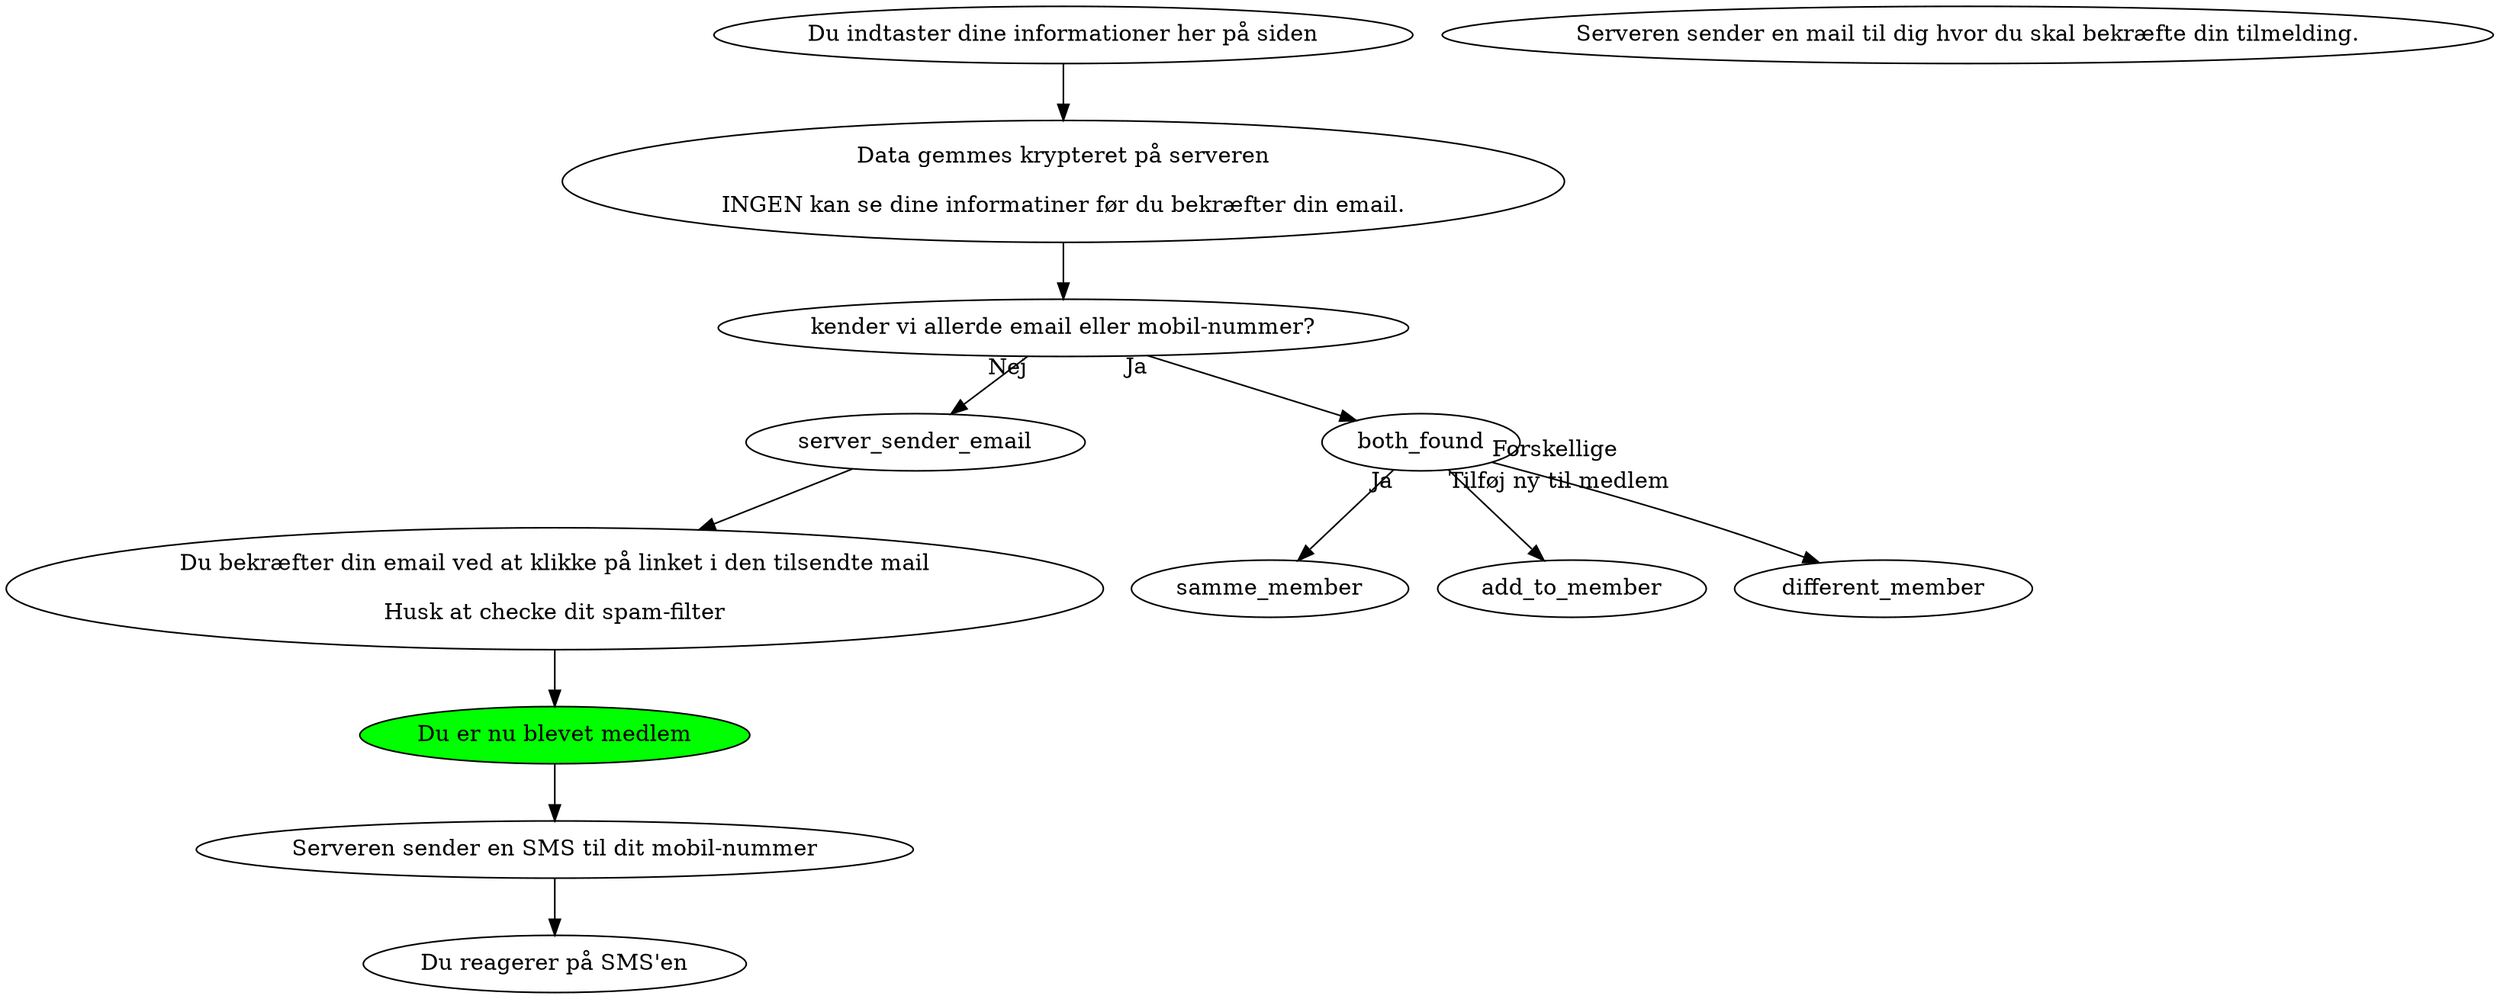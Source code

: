 digraph indmeldelse {
  indtast                [label="Du indtaster dine informationer her på siden"];
  send_tilmelding        [label="Data gemmes krypteret på serveren\n\nINGEN kan se dine informatiner før du bekræfter din email."];
  findes_allerede        [label="kender vi allerde email eller mobil-nummer?"];

  server_sender_ny_email [label="Serveren sender en mail til dig hvor du skal bekræfte din tilmelding."];
  confirm_email          [label="Du bekræfter din email ved at klikke på linket i den tilsendte mail\n\nHusk at checke dit spam-filter"];
  du_biver_medlem        [label="Du er nu blevet medlem" style=filled fillcolor=green ];
  server_sender_sms      [label="Serveren sender en SMS til dit mobil-nummer"];
  confirm_sms            [label="Du reagerer på SMS'en"];
  
  indtast -> send_tilmelding -> findes_allerede;
                                findes_allerede -> server_sender_email [taillabel="Nej"];  server_sender_email -> confirm_email -> du_biver_medlem -> server_sender_sms -> confirm_sms;
                                findes_allerede -> both_found          [taillabel="Ja"];   both_found -> samme_member     [taillabel="Ja"];
                                                                                           both_found -> add_to_member    [taillabel="Tilføj ny til medlem"]
                                                                                           both_found -> different_member [taillabel="Forskellige"];
}
